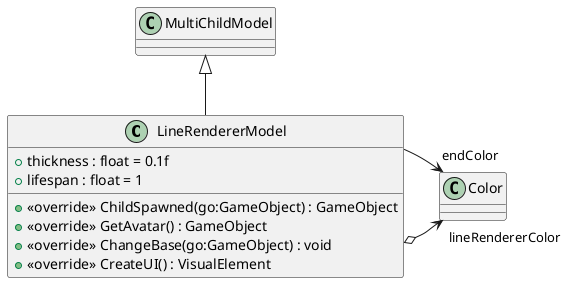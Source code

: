 @startuml
class LineRendererModel {
    + thickness : float = 0.1f
    + lifespan : float = 1
    + <<override>> ChildSpawned(go:GameObject) : GameObject
    + <<override>> GetAvatar() : GameObject
    + <<override>> ChangeBase(go:GameObject) : void
    + <<override>> CreateUI() : VisualElement
}
MultiChildModel <|-- LineRendererModel
LineRendererModel o-> "lineRendererColor" Color
LineRendererModel --> "endColor" Color
@enduml

